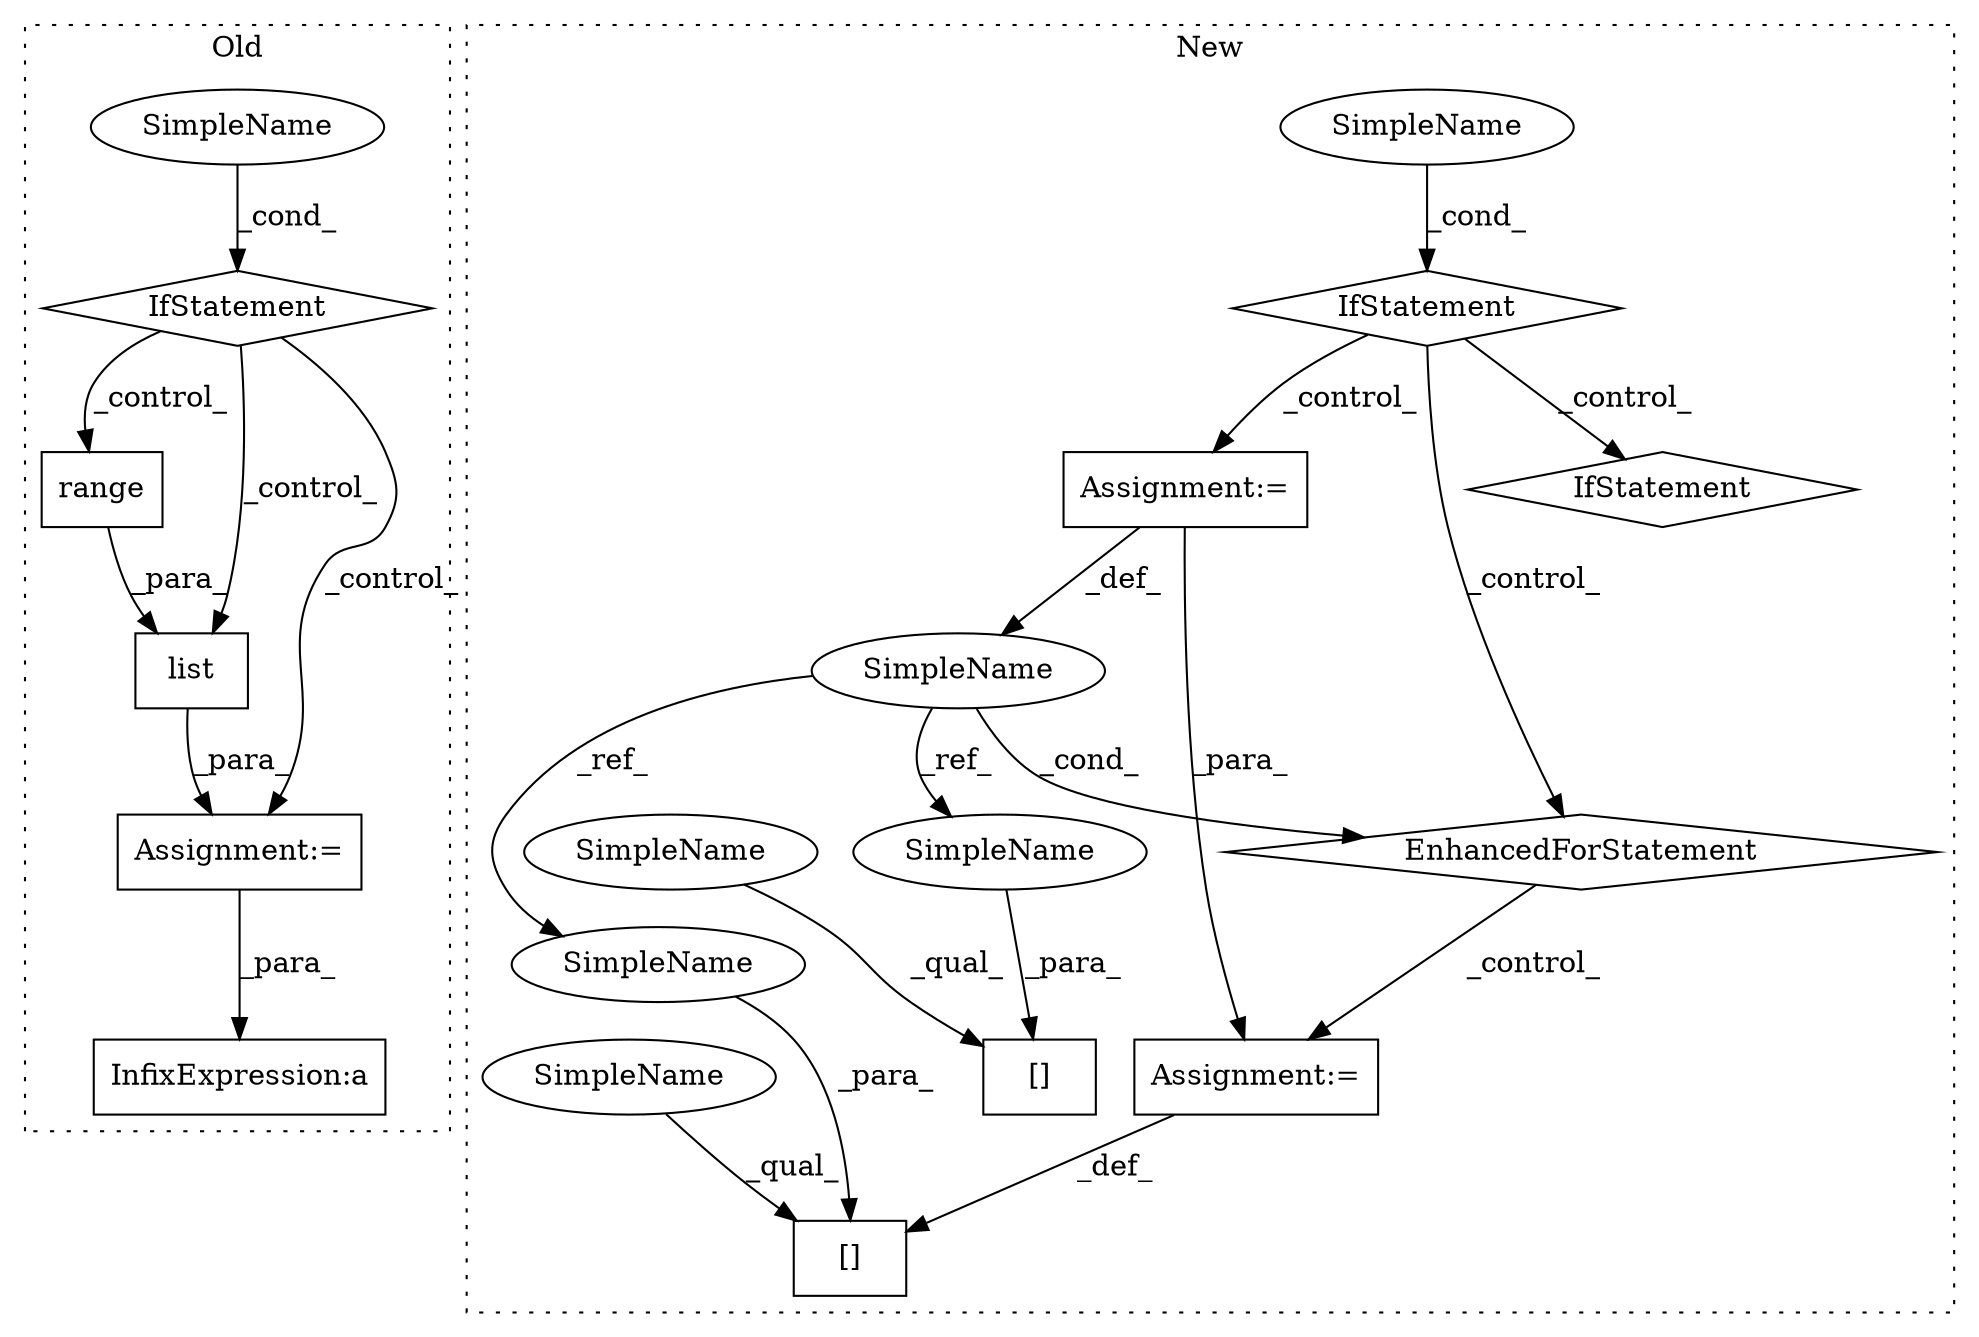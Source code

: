 digraph G {
subgraph cluster0 {
1 [label="list" a="32" s="2747,2772" l="5,1" shape="box"];
4 [label="Assignment:=" a="7" s="2958" l="1" shape="box"];
8 [label="SimpleName" a="42" s="" l="" shape="ellipse"];
9 [label="IfStatement" a="25" s="2690,2735" l="4,2" shape="diamond"];
10 [label="range" a="32" s="2752,2771" l="6,1" shape="box"];
12 [label="InfixExpression:a" a="27" s="3093" l="3" shape="box"];
label = "Old";
style="dotted";
}
subgraph cluster1 {
2 [label="EnhancedForStatement" a="70" s="3122,3205" l="57,2" shape="diamond"];
3 [label="Assignment:=" a="7" s="3122,3205" l="57,2" shape="box"];
5 [label="Assignment:=" a="7" s="3276" l="1" shape="box"];
6 [label="SimpleName" a="42" s="3183" l="1" shape="ellipse"];
7 [label="[]" a="2" s="3291,3299" l="7,1" shape="box"];
11 [label="IfStatement" a="25" s="2819,2836" l="4,2" shape="diamond"];
13 [label="[]" a="2" s="3267,3275" l="7,1" shape="box"];
14 [label="IfStatement" a="25" s="3021" l="21" shape="diamond"];
15 [label="SimpleName" a="42" s="" l="" shape="ellipse"];
16 [label="SimpleName" a="42" s="3291" l="6" shape="ellipse"];
17 [label="SimpleName" a="42" s="3267" l="6" shape="ellipse"];
18 [label="SimpleName" a="42" s="3298" l="1" shape="ellipse"];
19 [label="SimpleName" a="42" s="3274" l="1" shape="ellipse"];
label = "New";
style="dotted";
}
1 -> 4 [label="_para_"];
2 -> 5 [label="_control_"];
3 -> 5 [label="_para_"];
3 -> 6 [label="_def_"];
4 -> 12 [label="_para_"];
5 -> 13 [label="_def_"];
6 -> 2 [label="_cond_"];
6 -> 18 [label="_ref_"];
6 -> 19 [label="_ref_"];
8 -> 9 [label="_cond_"];
9 -> 10 [label="_control_"];
9 -> 4 [label="_control_"];
9 -> 1 [label="_control_"];
10 -> 1 [label="_para_"];
11 -> 14 [label="_control_"];
11 -> 2 [label="_control_"];
11 -> 3 [label="_control_"];
15 -> 11 [label="_cond_"];
16 -> 7 [label="_qual_"];
17 -> 13 [label="_qual_"];
18 -> 7 [label="_para_"];
19 -> 13 [label="_para_"];
}